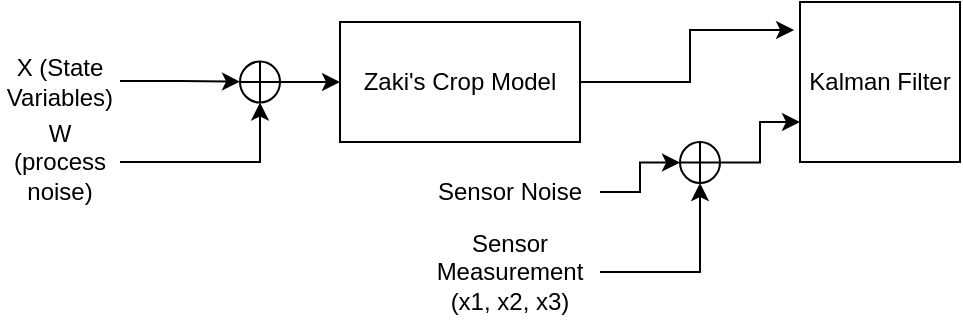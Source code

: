 <mxfile version="15.7.3" type="github">
  <diagram id="qBd_tLGPg-DSYs_yWLyH" name="Page-1">
    <mxGraphModel dx="946" dy="589" grid="1" gridSize="10" guides="1" tooltips="1" connect="1" arrows="1" fold="1" page="1" pageScale="1" pageWidth="850" pageHeight="1100" math="1" shadow="0">
      <root>
        <mxCell id="0" />
        <mxCell id="1" parent="0" />
        <mxCell id="63GNxuutIX2Jem26zwdh-15" style="edgeStyle=orthogonalEdgeStyle;rounded=0;orthogonalLoop=1;jettySize=auto;html=1;entryX=-0.037;entryY=0.175;entryDx=0;entryDy=0;entryPerimeter=0;" edge="1" parent="1" source="63GNxuutIX2Jem26zwdh-1" target="63GNxuutIX2Jem26zwdh-2">
          <mxGeometry relative="1" as="geometry" />
        </mxCell>
        <mxCell id="63GNxuutIX2Jem26zwdh-1" value="Zaki&#39;s Crop Model" style="rounded=0;whiteSpace=wrap;html=1;" vertex="1" parent="1">
          <mxGeometry x="220" y="180" width="120" height="60" as="geometry" />
        </mxCell>
        <mxCell id="63GNxuutIX2Jem26zwdh-2" value="Kalman Filter" style="whiteSpace=wrap;html=1;aspect=fixed;" vertex="1" parent="1">
          <mxGeometry x="450" y="170" width="80" height="80" as="geometry" />
        </mxCell>
        <mxCell id="63GNxuutIX2Jem26zwdh-6" value="" style="endArrow=classic;html=1;rounded=0;" edge="1" parent="1" target="63GNxuutIX2Jem26zwdh-7">
          <mxGeometry width="50" height="50" relative="1" as="geometry">
            <mxPoint x="110" y="209.5" as="sourcePoint" />
            <mxPoint x="170" y="209.5" as="targetPoint" />
            <Array as="points">
              <mxPoint x="140" y="209.5" />
            </Array>
          </mxGeometry>
        </mxCell>
        <mxCell id="63GNxuutIX2Jem26zwdh-8" value="" style="edgeStyle=orthogonalEdgeStyle;rounded=0;orthogonalLoop=1;jettySize=auto;html=1;" edge="1" parent="1" source="63GNxuutIX2Jem26zwdh-7" target="63GNxuutIX2Jem26zwdh-1">
          <mxGeometry relative="1" as="geometry" />
        </mxCell>
        <mxCell id="63GNxuutIX2Jem26zwdh-7" value="" style="shape=orEllipse;perimeter=ellipsePerimeter;whiteSpace=wrap;html=1;backgroundOutline=1;" vertex="1" parent="1">
          <mxGeometry x="170" y="199.75" width="20" height="20.5" as="geometry" />
        </mxCell>
        <mxCell id="63GNxuutIX2Jem26zwdh-9" value="" style="endArrow=classic;html=1;rounded=0;entryX=0.5;entryY=1;entryDx=0;entryDy=0;" edge="1" parent="1" target="63GNxuutIX2Jem26zwdh-7">
          <mxGeometry width="50" height="50" relative="1" as="geometry">
            <mxPoint x="110" y="250" as="sourcePoint" />
            <mxPoint x="170" y="250" as="targetPoint" />
            <Array as="points">
              <mxPoint x="180" y="250" />
            </Array>
          </mxGeometry>
        </mxCell>
        <mxCell id="63GNxuutIX2Jem26zwdh-10" value="X (State Variables)" style="text;html=1;strokeColor=none;fillColor=none;align=center;verticalAlign=middle;whiteSpace=wrap;rounded=0;" vertex="1" parent="1">
          <mxGeometry x="50" y="195" width="60" height="30" as="geometry" />
        </mxCell>
        <mxCell id="63GNxuutIX2Jem26zwdh-11" value="W (process noise)" style="text;html=1;strokeColor=none;fillColor=none;align=center;verticalAlign=middle;whiteSpace=wrap;rounded=0;" vertex="1" parent="1">
          <mxGeometry x="50" y="225" width="60" height="50" as="geometry" />
        </mxCell>
        <mxCell id="63GNxuutIX2Jem26zwdh-28" style="edgeStyle=orthogonalEdgeStyle;rounded=0;orthogonalLoop=1;jettySize=auto;html=1;entryX=0;entryY=0.75;entryDx=0;entryDy=0;" edge="1" parent="1" source="63GNxuutIX2Jem26zwdh-16" target="63GNxuutIX2Jem26zwdh-2">
          <mxGeometry relative="1" as="geometry" />
        </mxCell>
        <mxCell id="63GNxuutIX2Jem26zwdh-16" value="" style="shape=orEllipse;perimeter=ellipsePerimeter;whiteSpace=wrap;html=1;backgroundOutline=1;" vertex="1" parent="1">
          <mxGeometry x="390" y="240" width="20" height="20.5" as="geometry" />
        </mxCell>
        <mxCell id="63GNxuutIX2Jem26zwdh-23" style="edgeStyle=orthogonalEdgeStyle;rounded=0;orthogonalLoop=1;jettySize=auto;html=1;entryX=0.5;entryY=1;entryDx=0;entryDy=0;" edge="1" parent="1" source="63GNxuutIX2Jem26zwdh-22" target="63GNxuutIX2Jem26zwdh-16">
          <mxGeometry relative="1" as="geometry" />
        </mxCell>
        <mxCell id="63GNxuutIX2Jem26zwdh-22" value="Sensor Measurement&lt;br&gt;(x1, x2, x3)" style="text;html=1;strokeColor=none;fillColor=none;align=center;verticalAlign=middle;whiteSpace=wrap;rounded=0;" vertex="1" parent="1">
          <mxGeometry x="260" y="280" width="90" height="50" as="geometry" />
        </mxCell>
        <mxCell id="63GNxuutIX2Jem26zwdh-25" style="edgeStyle=orthogonalEdgeStyle;rounded=0;orthogonalLoop=1;jettySize=auto;html=1;entryX=0;entryY=0.5;entryDx=0;entryDy=0;" edge="1" parent="1" source="63GNxuutIX2Jem26zwdh-24" target="63GNxuutIX2Jem26zwdh-16">
          <mxGeometry relative="1" as="geometry" />
        </mxCell>
        <mxCell id="63GNxuutIX2Jem26zwdh-24" value="Sensor Noise" style="text;html=1;strokeColor=none;fillColor=none;align=center;verticalAlign=middle;whiteSpace=wrap;rounded=0;" vertex="1" parent="1">
          <mxGeometry x="260" y="240" width="90" height="50" as="geometry" />
        </mxCell>
      </root>
    </mxGraphModel>
  </diagram>
</mxfile>
